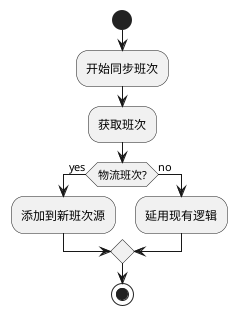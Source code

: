 #条件语句


@startuml

start

:开始同步班次;
:获取班次;

if (物流班次?) then (yes)
:添加到新班次源;
else(no)
:延用现有逻辑;
endif

stop

@enduml